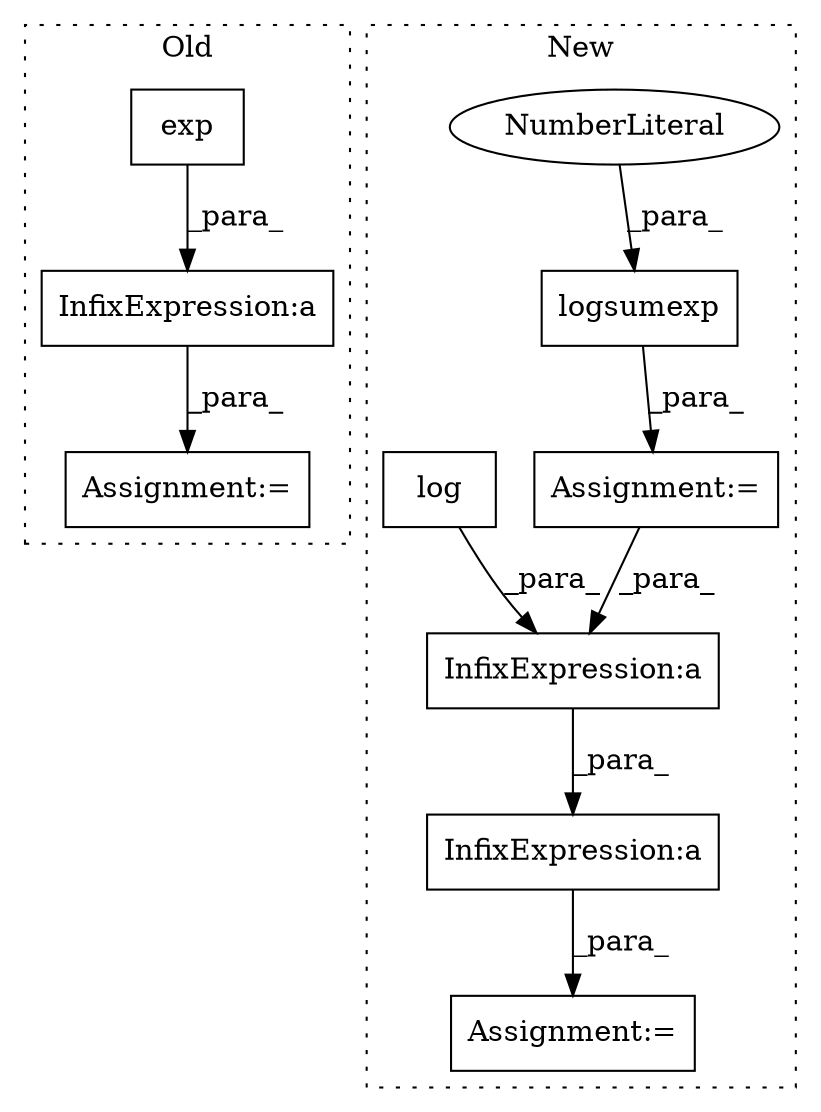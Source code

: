 digraph G {
subgraph cluster0 {
1 [label="exp" a="32" s="550,566" l="4,1" shape="box"];
3 [label="InfixExpression:a" a="27" s="797" l="3" shape="box"];
5 [label="Assignment:=" a="7" s="793" l="1" shape="box"];
label = "Old";
style="dotted";
}
subgraph cluster1 {
2 [label="logsumexp" a="32" s="1039,1119" l="10,1" shape="box"];
4 [label="Assignment:=" a="7" s="1038" l="1" shape="box"];
6 [label="NumberLiteral" a="34" s="1118" l="1" shape="ellipse"];
7 [label="InfixExpression:a" a="27" s="1173" l="3" shape="box"];
8 [label="InfixExpression:a" a="27" s="1181" l="3" shape="box"];
9 [label="Assignment:=" a="7" s="1169" l="1" shape="box"];
10 [label="log" a="32" s="915,930" l="4,1" shape="box"];
label = "New";
style="dotted";
}
1 -> 3 [label="_para_"];
2 -> 4 [label="_para_"];
3 -> 5 [label="_para_"];
4 -> 8 [label="_para_"];
6 -> 2 [label="_para_"];
7 -> 9 [label="_para_"];
8 -> 7 [label="_para_"];
10 -> 8 [label="_para_"];
}